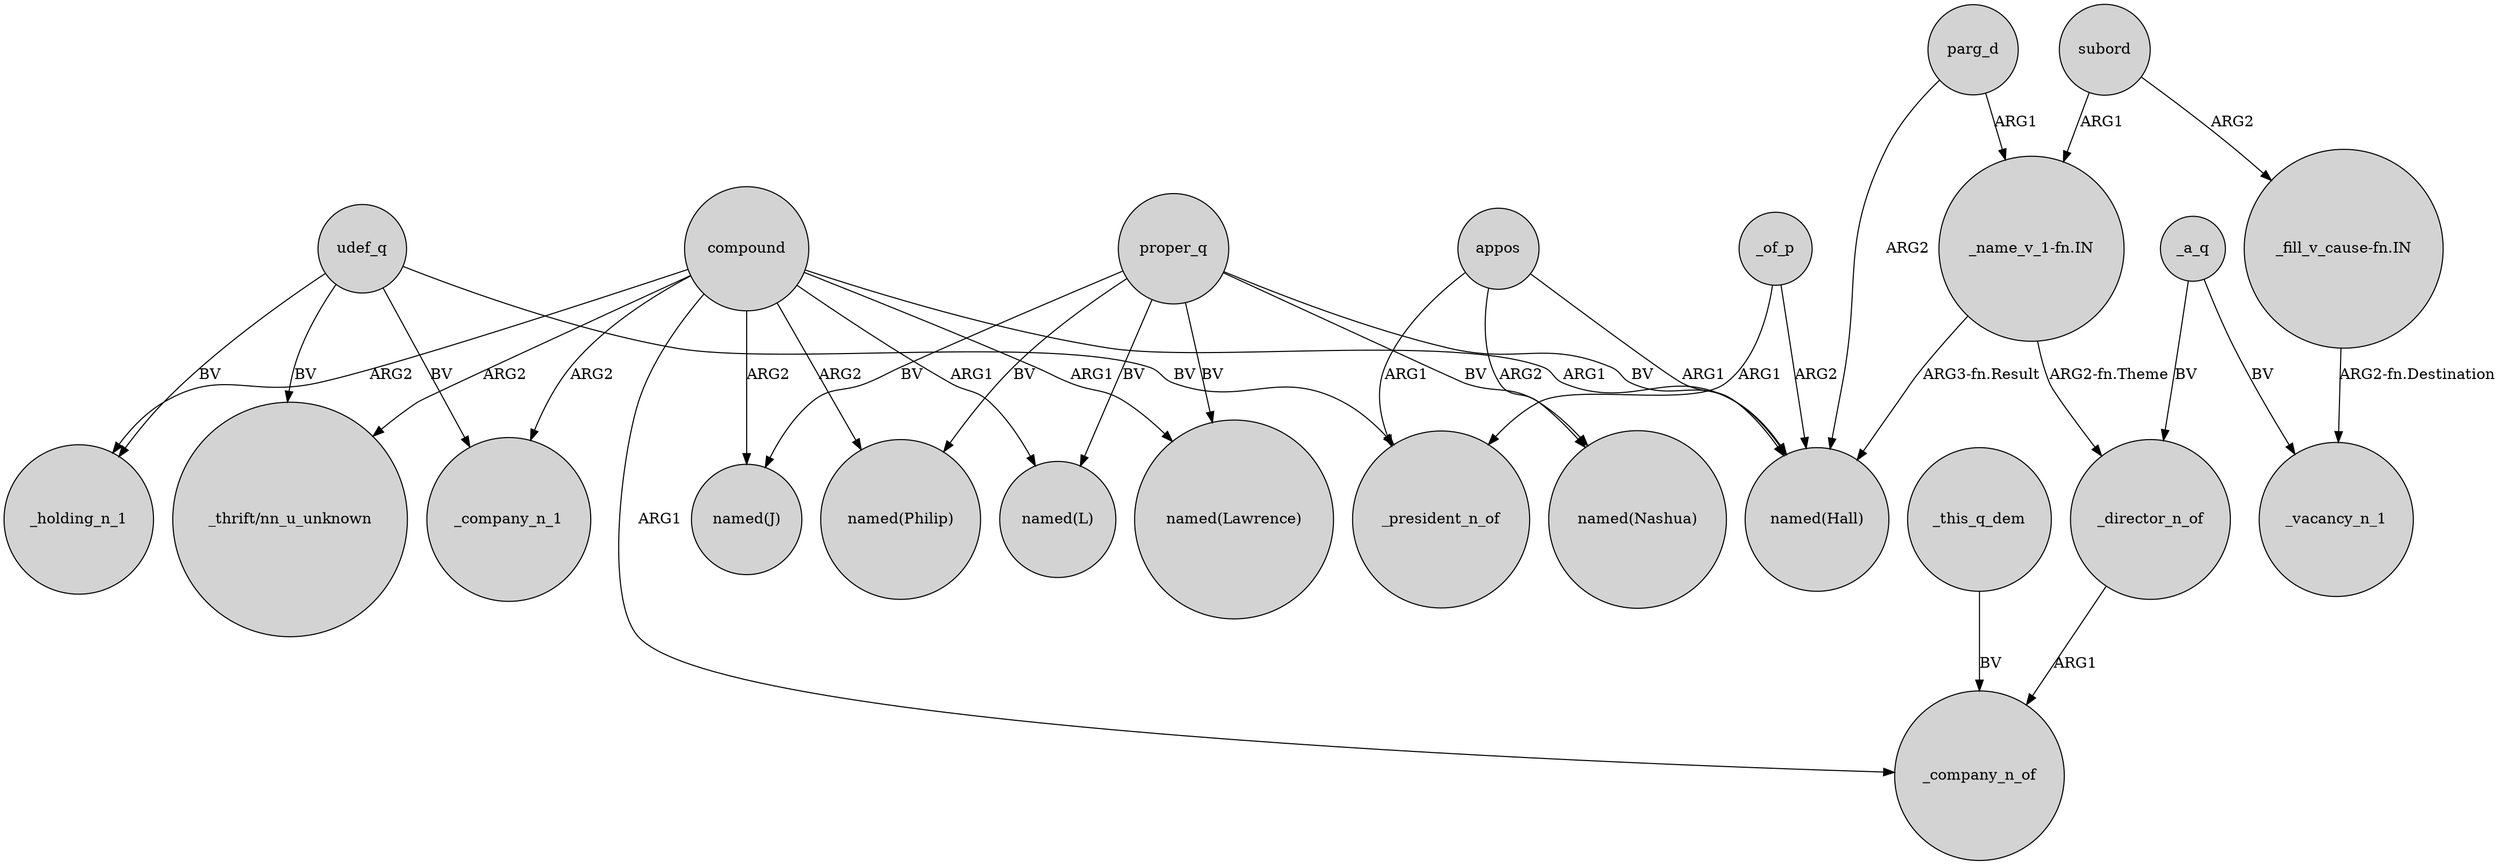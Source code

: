 digraph {
	node [shape=circle style=filled]
	compound -> "_thrift/nn_u_unknown" [label=ARG2]
	_of_p -> "named(Hall)" [label=ARG2]
	proper_q -> "named(L)" [label=BV]
	appos -> _president_n_of [label=ARG1]
	compound -> "named(Hall)" [label=ARG1]
	"_name_v_1-fn.IN" -> _director_n_of [label="ARG2-fn.Theme"]
	compound -> _company_n_1 [label=ARG2]
	_this_q_dem -> _company_n_of [label=BV]
	appos -> "named(Hall)" [label=ARG1]
	subord -> "_fill_v_cause-fn.IN" [label=ARG2]
	proper_q -> "named(J)" [label=BV]
	compound -> "named(Philip)" [label=ARG2]
	compound -> _holding_n_1 [label=ARG2]
	compound -> "named(L)" [label=ARG1]
	proper_q -> "named(Philip)" [label=BV]
	"_name_v_1-fn.IN" -> "named(Hall)" [label="ARG3-fn.Result"]
	_director_n_of -> _company_n_of [label=ARG1]
	compound -> _company_n_of [label=ARG1]
	compound -> "named(Lawrence)" [label=ARG1]
	_of_p -> _president_n_of [label=ARG1]
	udef_q -> _president_n_of [label=BV]
	udef_q -> "_thrift/nn_u_unknown" [label=BV]
	_a_q -> _director_n_of [label=BV]
	"_fill_v_cause-fn.IN" -> _vacancy_n_1 [label="ARG2-fn.Destination"]
	proper_q -> "named(Nashua)" [label=BV]
	subord -> "_name_v_1-fn.IN" [label=ARG1]
	compound -> "named(J)" [label=ARG2]
	proper_q -> "named(Hall)" [label=BV]
	appos -> "named(Nashua)" [label=ARG2]
	proper_q -> "named(Lawrence)" [label=BV]
	udef_q -> _holding_n_1 [label=BV]
	udef_q -> _company_n_1 [label=BV]
	parg_d -> "_name_v_1-fn.IN" [label=ARG1]
	_a_q -> _vacancy_n_1 [label=BV]
	parg_d -> "named(Hall)" [label=ARG2]
}
